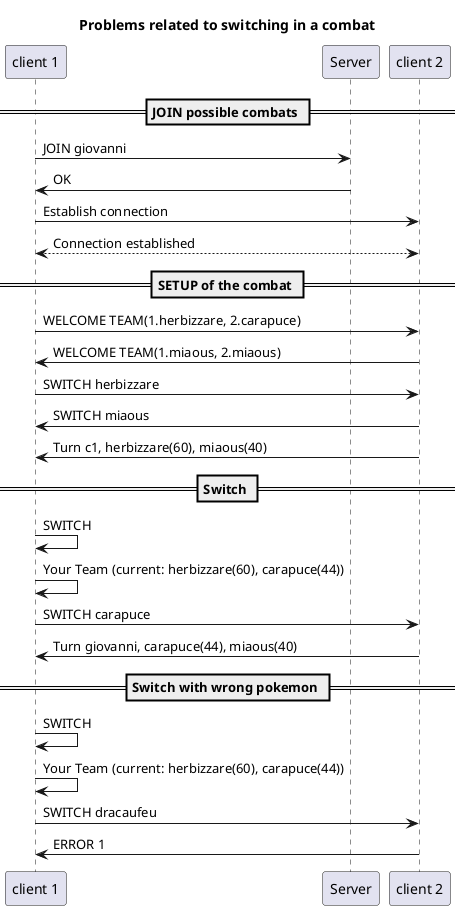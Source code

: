 @startuml switchCombatProblem
title "Problems related to switching in a combat"
participant "client 1" as c1
participant "Server" as s
participant "client 2" as giovanni
== JOIN possible combats ==

c1->s: JOIN giovanni
s->c1: OK

c1->giovanni: Establish connection
c1<-->giovanni: Connection established

== SETUP of the combat ==
c1->giovanni: WELCOME TEAM(1.herbizzare, 2.carapuce)
giovanni->c1: WELCOME TEAM(1.miaous, 2.miaous)
c1->giovanni: SWITCH herbizzare
giovanni->c1: SWITCH miaous
giovanni->c1: Turn c1, herbizzare(60), miaous(40)

== Switch ==
c1->c1: SWITCH
c1->c1: Your Team (current: herbizzare(60), carapuce(44))
c1->giovanni: SWITCH carapuce
giovanni->c1: Turn giovanni, carapuce(44), miaous(40)

== Switch with wrong pokemon ==
c1->c1: SWITCH
c1->c1: Your Team (current: herbizzare(60), carapuce(44))
c1->giovanni: SWITCH dracaufeu
giovanni->c1: ERROR 1



@enduml